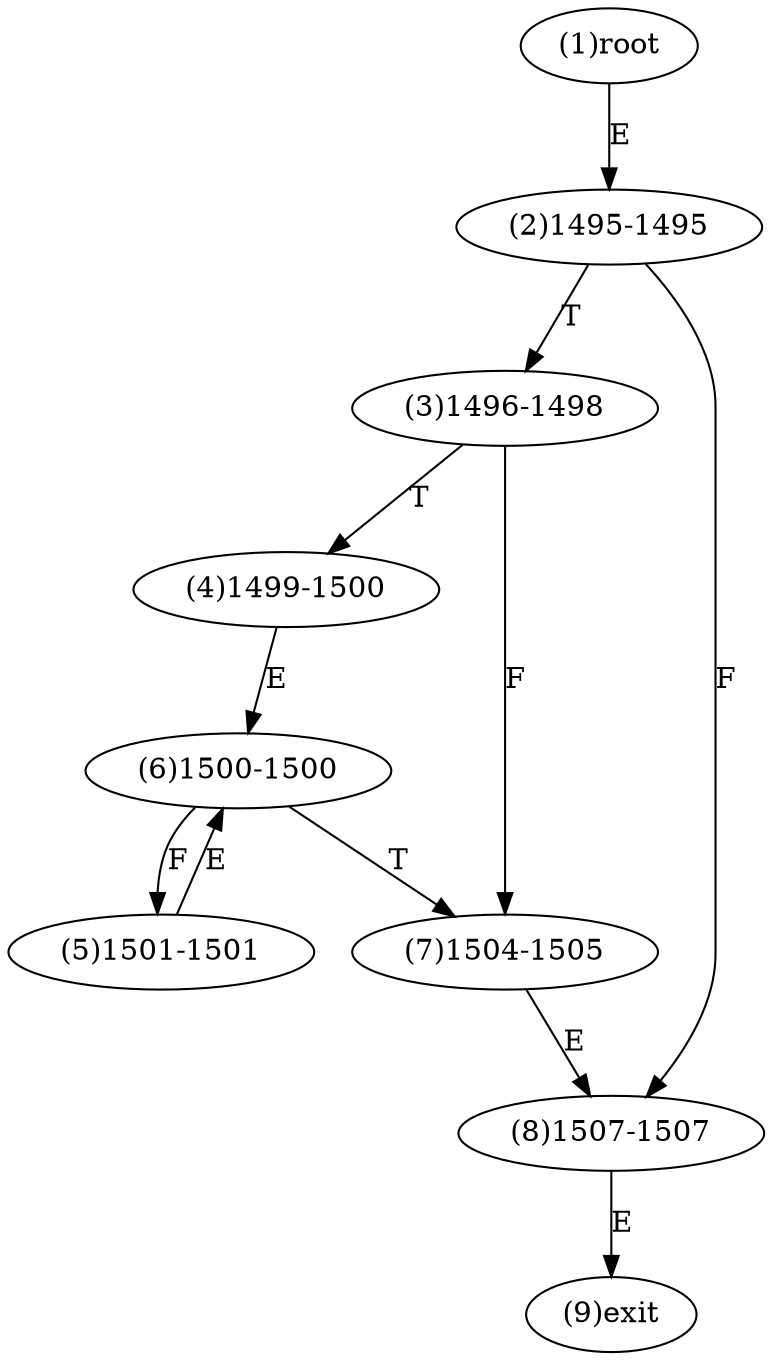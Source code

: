 digraph "" { 
1[ label="(1)root"];
2[ label="(2)1495-1495"];
3[ label="(3)1496-1498"];
4[ label="(4)1499-1500"];
5[ label="(5)1501-1501"];
6[ label="(6)1500-1500"];
7[ label="(7)1504-1505"];
8[ label="(8)1507-1507"];
9[ label="(9)exit"];
1->2[ label="E"];
2->8[ label="F"];
2->3[ label="T"];
3->7[ label="F"];
3->4[ label="T"];
4->6[ label="E"];
5->6[ label="E"];
6->5[ label="F"];
6->7[ label="T"];
7->8[ label="E"];
8->9[ label="E"];
}